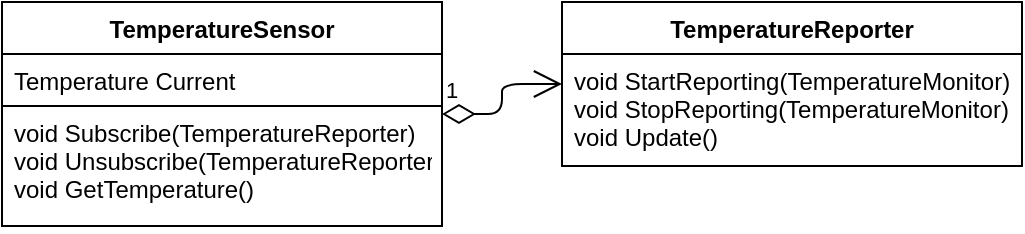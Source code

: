 <mxfile>
    <diagram id="pSNIfmuHtdHvhrl2tdDU" name="Page-1">
        <mxGraphModel dx="276" dy="116" grid="1" gridSize="10" guides="1" tooltips="1" connect="1" arrows="1" fold="1" page="1" pageScale="1" pageWidth="850" pageHeight="1100" background="#ffffff" math="0" shadow="0">
            <root>
                <mxCell id="0"/>
                <mxCell id="1" parent="0"/>
                <mxCell id="19" value="TemperatureSensor" style="swimlane;fontStyle=1;align=center;verticalAlign=top;childLayout=stackLayout;horizontal=1;startSize=26;horizontalStack=0;resizeParent=1;resizeParentMax=0;resizeLast=0;collapsible=1;marginBottom=0;fillColor=none;strokeColor=#000000;fontColor=#000000;labelBackgroundColor=#ffffff;" vertex="1" parent="1">
                    <mxGeometry x="40" y="40" width="220" height="112" as="geometry"/>
                </mxCell>
                <mxCell id="20" value="Temperature Current" style="text;fillColor=none;align=left;verticalAlign=top;spacingLeft=4;spacingRight=4;overflow=hidden;rotatable=0;points=[[0,0.5],[1,0.5]];portConstraint=eastwest;strokeColor=#000000;fontColor=#000000;labelBackgroundColor=#ffffff;" vertex="1" parent="19">
                    <mxGeometry y="26" width="220" height="26" as="geometry"/>
                </mxCell>
                <mxCell id="22" value="void Subscribe(TemperatureReporter)&#10;void Unsubscribe(TemperatureReporter)&#10;void GetTemperature()" style="text;fillColor=none;align=left;verticalAlign=top;spacingLeft=4;spacingRight=4;overflow=hidden;rotatable=0;points=[[0,0.5],[1,0.5]];portConstraint=eastwest;strokeColor=#000000;fontColor=#000000;labelBackgroundColor=#ffffff;" vertex="1" parent="19">
                    <mxGeometry y="52" width="220" height="60" as="geometry"/>
                </mxCell>
                <mxCell id="23" value="TemperatureReporter" style="swimlane;fontStyle=1;align=center;verticalAlign=top;childLayout=stackLayout;horizontal=1;startSize=26;horizontalStack=0;resizeParent=1;resizeParentMax=0;resizeLast=0;collapsible=1;marginBottom=0;fillColor=none;strokeColor=#000000;fontColor=#000000;labelBackgroundColor=#ffffff;" vertex="1" parent="1">
                    <mxGeometry x="320" y="40" width="230" height="82" as="geometry"/>
                </mxCell>
                <mxCell id="25" value="void StartReporting(TemperatureMonitor)&#10;void StopReporting(TemperatureMonitor)&#10;void Update()" style="text;fillColor=none;align=left;verticalAlign=top;spacingLeft=4;spacingRight=4;overflow=hidden;rotatable=0;points=[[0,0.5],[1,0.5]];portConstraint=eastwest;strokeColor=#000000;fontColor=#000000;labelBackgroundColor=#ffffff;" vertex="1" parent="23">
                    <mxGeometry y="26" width="230" height="56" as="geometry"/>
                </mxCell>
                <mxCell id="26" value="1" style="endArrow=open;html=1;endSize=12;startArrow=diamondThin;startSize=14;startFill=0;edgeStyle=orthogonalEdgeStyle;align=left;verticalAlign=bottom;fillColor=none;strokeColor=#000000;fontColor=#000000;labelBackgroundColor=#ffffff;" edge="1" parent="1" source="19" target="23">
                    <mxGeometry x="-1" y="3" relative="1" as="geometry">
                        <mxPoint x="230" y="70" as="sourcePoint"/>
                        <mxPoint x="390" y="70" as="targetPoint"/>
                    </mxGeometry>
                </mxCell>
            </root>
        </mxGraphModel>
    </diagram>
</mxfile>